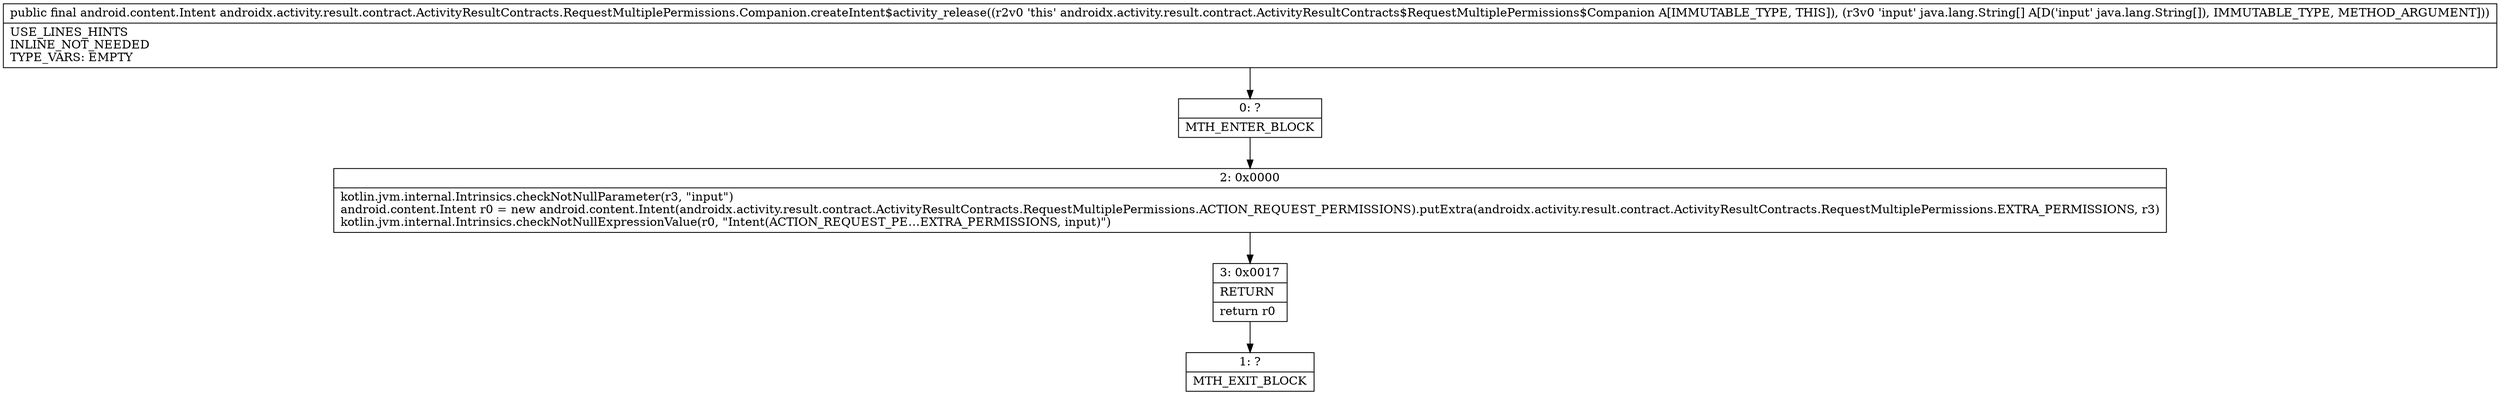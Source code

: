 digraph "CFG forandroidx.activity.result.contract.ActivityResultContracts.RequestMultiplePermissions.Companion.createIntent$activity_release([Ljava\/lang\/String;)Landroid\/content\/Intent;" {
Node_0 [shape=record,label="{0\:\ ?|MTH_ENTER_BLOCK\l}"];
Node_2 [shape=record,label="{2\:\ 0x0000|kotlin.jvm.internal.Intrinsics.checkNotNullParameter(r3, \"input\")\landroid.content.Intent r0 = new android.content.Intent(androidx.activity.result.contract.ActivityResultContracts.RequestMultiplePermissions.ACTION_REQUEST_PERMISSIONS).putExtra(androidx.activity.result.contract.ActivityResultContracts.RequestMultiplePermissions.EXTRA_PERMISSIONS, r3)\lkotlin.jvm.internal.Intrinsics.checkNotNullExpressionValue(r0, \"Intent(ACTION_REQUEST_PE…EXTRA_PERMISSIONS, input)\")\l}"];
Node_3 [shape=record,label="{3\:\ 0x0017|RETURN\l|return r0\l}"];
Node_1 [shape=record,label="{1\:\ ?|MTH_EXIT_BLOCK\l}"];
MethodNode[shape=record,label="{public final android.content.Intent androidx.activity.result.contract.ActivityResultContracts.RequestMultiplePermissions.Companion.createIntent$activity_release((r2v0 'this' androidx.activity.result.contract.ActivityResultContracts$RequestMultiplePermissions$Companion A[IMMUTABLE_TYPE, THIS]), (r3v0 'input' java.lang.String[] A[D('input' java.lang.String[]), IMMUTABLE_TYPE, METHOD_ARGUMENT]))  | USE_LINES_HINTS\lINLINE_NOT_NEEDED\lTYPE_VARS: EMPTY\l}"];
MethodNode -> Node_0;Node_0 -> Node_2;
Node_2 -> Node_3;
Node_3 -> Node_1;
}

